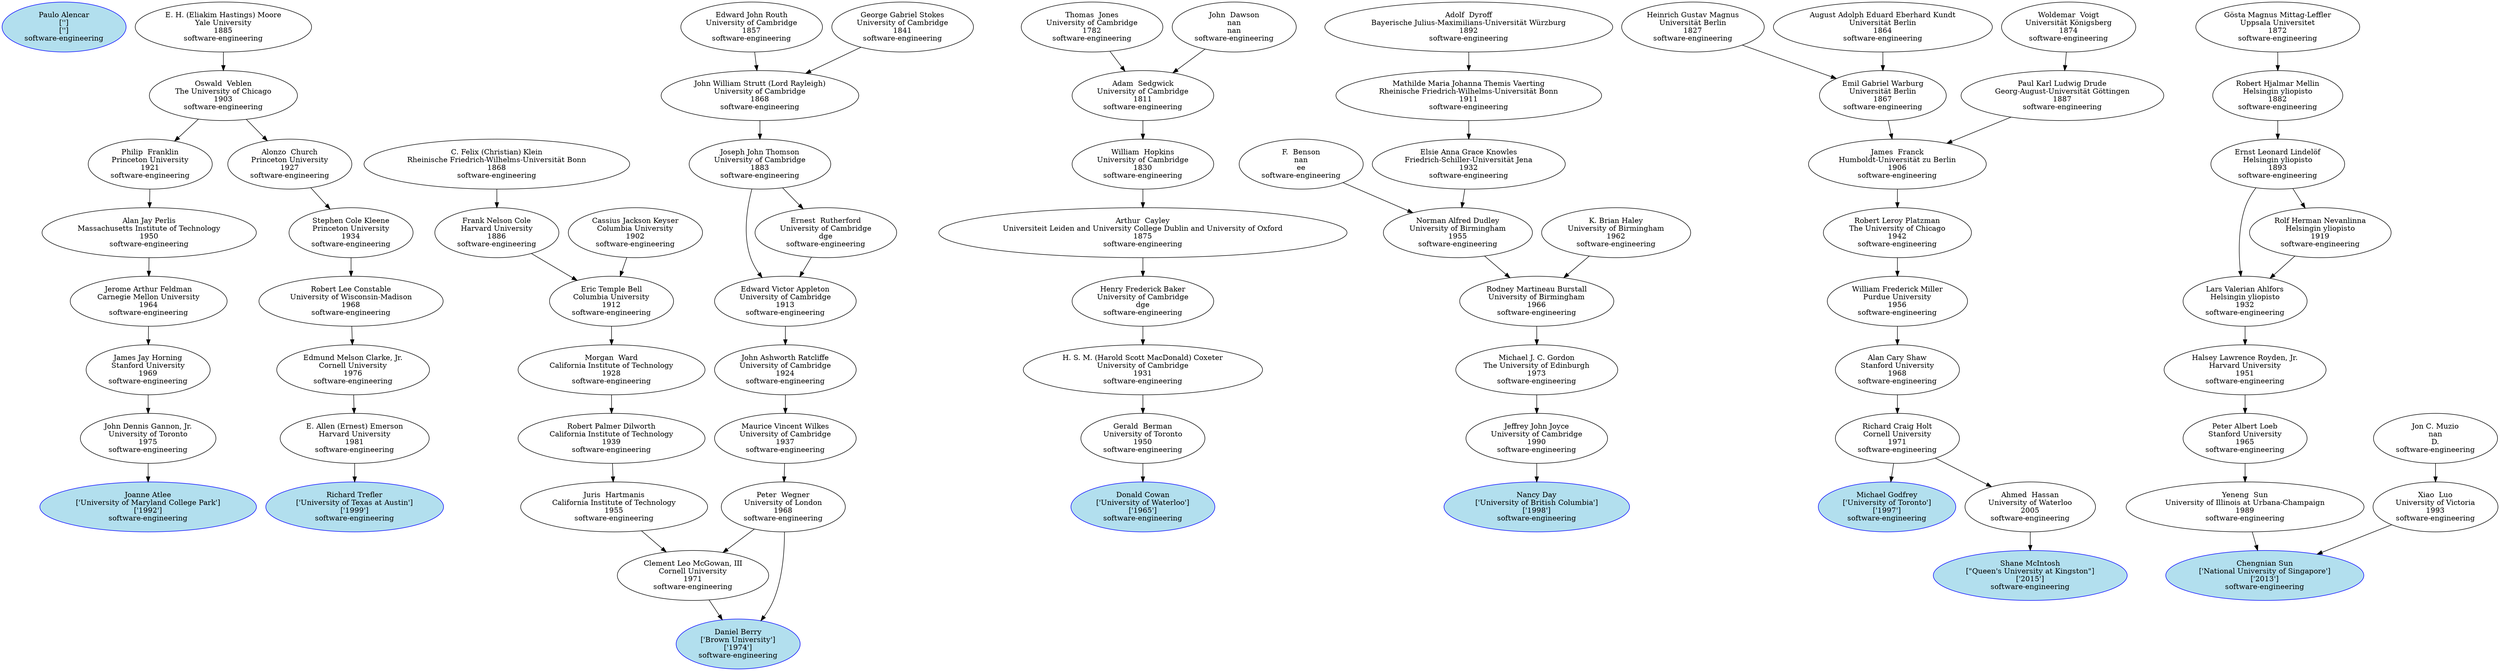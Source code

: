digraph "Academic Genealogy for software-engineering" {
	227840 [label="Paulo Alencar
['']
['']
software-engineering" color=blue fillcolor=lightblue2 style=filled]
	66892 [label="Joanne Atlee
['University of Maryland College Park']
['1992']
software-engineering" color=blue fillcolor=lightblue2 style=filled]
	14473 [label="Daniel Berry
['Brown University']
['1974']
software-engineering" color=blue fillcolor=lightblue2 style=filled]
	66817 [label="Donald Cowan
['University of Waterloo']
['1965']
software-engineering" color=blue fillcolor=lightblue2 style=filled]
	72132 [label="Nancy Day
['University of British Columbia']
['1998']
software-engineering" color=blue fillcolor=lightblue2 style=filled]
	90655 [label="Michael Godfrey
['University of Toronto']
['1997']
software-engineering" color=blue fillcolor=lightblue2 style=filled]
	220043 [label="Shane McIntosh
[\"Queen's University at Kingston\"]
['2015']
software-engineering" color=blue fillcolor=lightblue2 style=filled]
	185328 [label="Chengnian Sun
['National University of Singapore']
['2013']
software-engineering" color=blue fillcolor=lightblue2 style=filled]
	69919 [label="Richard Trefler
['University of Texas at Austin']
['1999']
software-engineering" color=blue fillcolor=lightblue2 style=filled]
	103306 [label="John Dennis Gannon, Jr.
University of Toronto
1975
software-engineering"]
	15166 [label="Peter  Wegner
University of London
1968
software-engineering"]
	13683 [label="Clement Leo McGowan, III
Cornell University
1971
software-engineering"]
	15914 [label="Gerald  Berman
University of Toronto
1950
software-engineering"]
	72125 [label="Jeffrey John Joyce
University of Cambridge
1990
software-engineering"]
	67141 [label="Richard Craig Holt
Cornell University
1971
software-engineering"]
	90657 [label="Ahmed  Hassan
University of Waterloo
2005
software-engineering"]
	4794 [label="Yeneng  Sun
University of Illinois at Urbana-Champaign
1989
software-engineering"]
	72059 [label="Xiao  Luo
University of Victoria
1993
software-engineering"]
	69873 [label="E. Allen (Ernest) Emerson
Harvard University
1981
software-engineering"]
	13815 [label="James Jay Horning
Stanford University
1969
software-engineering"]
	143090 [label="Maurice Vincent Wilkes
University of Cambridge
1937
software-engineering"]
	10404 [label="Juris  Hartmanis
California Institute of Technology
1955
software-engineering"]
	12555 [label="H. S. M. (Harold Scott MacDonald) Coxeter
University of Cambridge
1931
software-engineering"]
	86294 [label="Michael J. C. Gordon
The University of Edinburgh
1973
software-engineering"]
	88103 [label="Alan Cary Shaw
Stanford University
1968
software-engineering"]
	4787 [label="Peter Albert Loeb
Stanford University
1965
software-engineering"]
	72031 [label="Jon C. Muzio
nan
D.
software-engineering"]
	50063 [label="Edmund Melson Clarke, Jr.
Cornell University
1976
software-engineering"]
	13120 [label="Jerome Arthur Feldman
Carnegie Mellon University
1964
software-engineering"]
	147661 [label="John Ashworth Ratcliffe
University of Cambridge
1924
software-engineering"]
	10395 [label="Robert Palmer Dilworth
California Institute of Technology
1939
software-engineering"]
	13135 [label="Henry Frederick Baker
University of Cambridge
dge
software-engineering"]
	102542 [label="Rodney Martineau Burstall
University of Birmingham
1966
software-engineering"]
	88102 [label="William Frederick Miller
Purdue University
1956
software-engineering"]
	8310 [label="Halsey Lawrence Royden, Jr.
Harvard University
1951
software-engineering"]
	9041 [label="Robert Lee Constable
University of Wisconsin-Madison
1968
software-engineering"]
	13112 [label="Alan Jay Perlis
Massachusetts Institute of Technology
1950
software-engineering"]
	112651 [label="Edward Victor Appleton
University of Cambridge
1913
software-engineering"]
	10385 [label="Morgan  Ward
California Institute of Technology
1928
software-engineering"]
	7824 [label="Arthur  Cayley
Universiteit Leiden and University College Dublin and University of Oxford
1875
software-engineering"]
	133637 [label="Norman Alfred Dudley
University of Birmingham
1955
software-engineering"]
	133638 [label="K. Brian Haley
University of Birmingham
1962
software-engineering"]
	128356 [label="Robert Leroy Platzman
The University of Chicago
1942
software-engineering"]
	1430 [label="Lars Valerian Ahlfors
Helsingin yliopisto
1932
software-engineering"]
	8012 [label="Stephen Cole Kleene
Princeton University
1934
software-engineering"]
	1488 [label="Philip  Franklin
Princeton University
1921
software-engineering"]
	50699 [label="Ernest  Rutherford
University of Cambridge
dge
software-engineering"]
	50701 [label="Joseph John Thomson
University of Cambridge
1883
software-engineering"]
	7868 [label="Eric Temple Bell
Columbia University
1912
software-engineering"]
	42016 [label="William  Hopkins
University of Cambridge
1830
software-engineering"]
	170791 [label="F.  Benson
nan
ee
software-engineering"]
	170790 [label="Elsie Anna Grace Knowles
Friedrich-Schiller-Universität Jena
1932
software-engineering"]
	126428 [label="James  Franck
Humboldt-Universität zu Berlin
1906
software-engineering"]
	18689 [label="Rolf Herman Nevanlinna
Helsingin yliopisto
1919
software-engineering"]
	782 [label="Ernst Leonard Lindelöf
Helsingin yliopisto
1893
software-engineering"]
	8011 [label="Alonzo  Church
Princeton University
1927
software-engineering"]
	805 [label="Oswald  Veblen
The University of Chicago
1903
software-engineering"]
	101979 [label="John William Strutt (Lord Rayleigh)
University of Cambridge
1868
software-engineering"]
	7611 [label="Frank Nelson Cole
Harvard University
1886
software-engineering"]
	37346 [label="Cassius Jackson Keyser
Columbia University
1902
software-engineering"]
	102043 [label="Adam  Sedgwick
University of Cambridge
1811
software-engineering"]
	181026 [label="Mathilde Maria Johanna Themis Vaerting
Rheinische Friedrich-Wilhelms-Universität Bonn
1911
software-engineering"]
	124661 [label="Emil Gabriel Warburg
Universität Berlin
1867
software-engineering"]
	62397 [label="Paul Karl Ludwig Drude
Georg-August-Universität Göttingen
1887
software-engineering"]
	143865 [label="Robert Hjalmar Mellin
Helsingin yliopisto
1882
software-engineering"]
	806 [label="E. H. (Eliakim Hastings) Moore
Yale University
1885
software-engineering"]
	101929 [label="Edward John Routh
University of Cambridge
1857
software-engineering"]
	102483 [label="George Gabriel Stokes
University of Cambridge
1841
software-engineering"]
	7401 [label="C. Felix (Christian) Klein
Rheinische Friedrich-Wilhelms-Universität Bonn
1868
software-engineering"]
	102036 [label="Thomas  Jones
University of Cambridge
1782
software-engineering"]
	102037 [label="John  Dawson
nan
nan
software-engineering"]
	51360 [label="Adolf  Dyroff
Bayerische Julius-Maximilians-Universität Würzburg
1892
software-engineering"]
	123978 [label="Heinrich Gustav Magnus
Universität Berlin
1827
software-engineering"]
	123973 [label="August Adolph Eduard Eberhard Kundt
Universität Berlin
1864
software-engineering"]
	45011 [label="Woldemar  Voigt
Universität Königsberg
1874
software-engineering"]
	19770 [label="Gösta Magnus Mittag-Leffler
Uppsala Universitet
1872
software-engineering"]
	103306 -> 66892
	15166 -> 14473
	13683 -> 14473
	15914 -> 66817
	72125 -> 72132
	67141 -> 90655
	90657 -> 220043
	4794 -> 185328
	72059 -> 185328
	69873 -> 69919
	13815 -> 103306
	143090 -> 15166
	15166 -> 13683
	10404 -> 13683
	12555 -> 15914
	86294 -> 72125
	88103 -> 67141
	67141 -> 90657
	4787 -> 4794
	72031 -> 72059
	50063 -> 69873
	13120 -> 13815
	147661 -> 143090
	10395 -> 10404
	13135 -> 12555
	102542 -> 86294
	88102 -> 88103
	8310 -> 4787
	9041 -> 50063
	13112 -> 13120
	112651 -> 147661
	10385 -> 10395
	7824 -> 13135
	133637 -> 102542
	133638 -> 102542
	128356 -> 88102
	1430 -> 8310
	8012 -> 9041
	1488 -> 13112
	50699 -> 112651
	50701 -> 112651
	7868 -> 10385
	42016 -> 7824
	170791 -> 133637
	170790 -> 133637
	126428 -> 128356
	18689 -> 1430
	782 -> 1430
	8011 -> 8012
	805 -> 1488
	50701 -> 50699
	101979 -> 50701
	7611 -> 7868
	37346 -> 7868
	102043 -> 42016
	181026 -> 170790
	124661 -> 126428
	62397 -> 126428
	782 -> 18689
	143865 -> 782
	805 -> 8011
	806 -> 805
	101929 -> 101979
	102483 -> 101979
	7401 -> 7611
	102036 -> 102043
	102037 -> 102043
	51360 -> 181026
	123978 -> 124661
	123973 -> 124661
	45011 -> 62397
	19770 -> 143865
}
